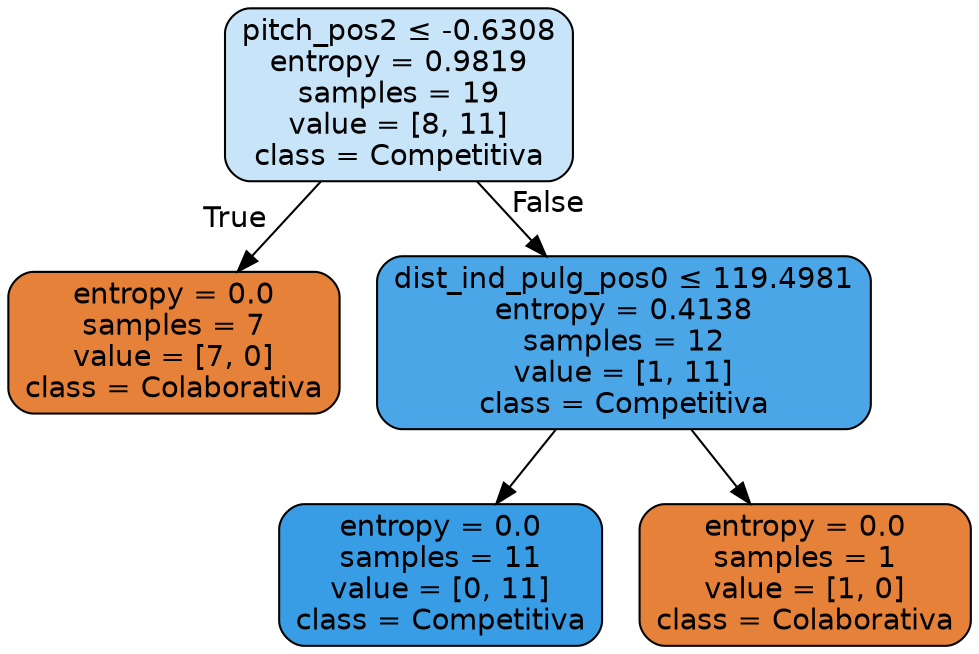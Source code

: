 digraph Tree {
node [shape=box, style="filled, rounded", color="black", fontname=helvetica] ;
edge [fontname=helvetica] ;
0 [label=<pitch_pos2 &le; -0.6308<br/>entropy = 0.9819<br/>samples = 19<br/>value = [8, 11]<br/>class = Competitiva>, fillcolor="#399de546"] ;
1 [label=<entropy = 0.0<br/>samples = 7<br/>value = [7, 0]<br/>class = Colaborativa>, fillcolor="#e58139ff"] ;
0 -> 1 [labeldistance=2.5, labelangle=45, headlabel="True"] ;
2 [label=<dist_ind_pulg_pos0 &le; 119.4981<br/>entropy = 0.4138<br/>samples = 12<br/>value = [1, 11]<br/>class = Competitiva>, fillcolor="#399de5e8"] ;
0 -> 2 [labeldistance=2.5, labelangle=-45, headlabel="False"] ;
3 [label=<entropy = 0.0<br/>samples = 11<br/>value = [0, 11]<br/>class = Competitiva>, fillcolor="#399de5ff"] ;
2 -> 3 ;
4 [label=<entropy = 0.0<br/>samples = 1<br/>value = [1, 0]<br/>class = Colaborativa>, fillcolor="#e58139ff"] ;
2 -> 4 ;
}